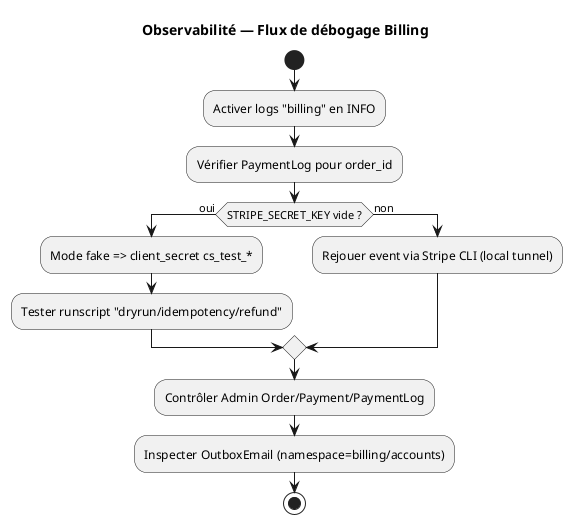 @startuml
title Observabilité — Flux de débogage Billing

start
:Activer logs "billing" en INFO;
:Vérifier PaymentLog pour order_id;
if (STRIPE_SECRET_KEY vide ?) then (oui)
  :Mode fake => client_secret cs_test_*;
  :Tester runscript "dryrun/idempotency/refund";
else (non)
  :Rejouer event via Stripe CLI (local tunnel);
endif
:Contrôler Admin Order/Payment/PaymentLog;
:Inspecter OutboxEmail (namespace=billing/accounts);
stop
@enduml
